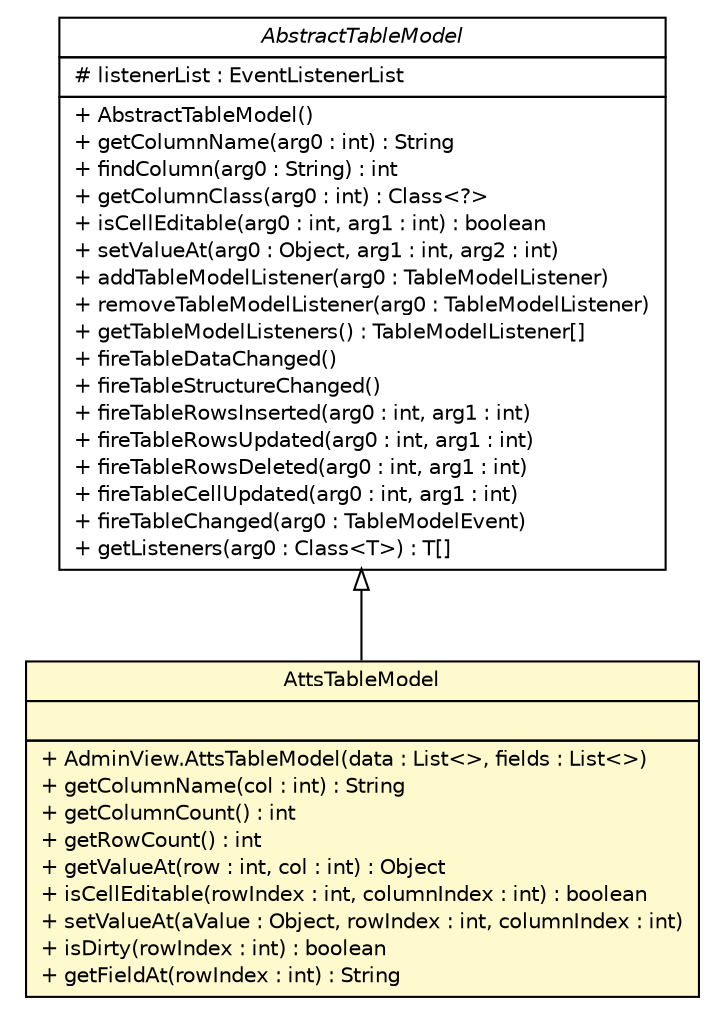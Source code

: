 #!/usr/local/bin/dot
#
# Class diagram 
# Generated by UMLGraph version R5_6 (http://www.umlgraph.org/)
#

digraph G {
	edge [fontname="Helvetica",fontsize=10,labelfontname="Helvetica",labelfontsize=10];
	node [fontname="Helvetica",fontsize=10,shape=plaintext];
	nodesep=0.25;
	ranksep=0.5;
	// sorcer.ssb.tools.plugin.browser.AdminView.AttsTableModel
	c88016 [label=<<table title="sorcer.ssb.tools.plugin.browser.AdminView.AttsTableModel" border="0" cellborder="1" cellspacing="0" cellpadding="2" port="p" bgcolor="lemonChiffon" href="./AdminView.AttsTableModel.html">
		<tr><td><table border="0" cellspacing="0" cellpadding="1">
<tr><td align="center" balign="center"> AttsTableModel </td></tr>
		</table></td></tr>
		<tr><td><table border="0" cellspacing="0" cellpadding="1">
<tr><td align="left" balign="left">  </td></tr>
		</table></td></tr>
		<tr><td><table border="0" cellspacing="0" cellpadding="1">
<tr><td align="left" balign="left"> + AdminView.AttsTableModel(data : List&lt;&gt;, fields : List&lt;&gt;) </td></tr>
<tr><td align="left" balign="left"> + getColumnName(col : int) : String </td></tr>
<tr><td align="left" balign="left"> + getColumnCount() : int </td></tr>
<tr><td align="left" balign="left"> + getRowCount() : int </td></tr>
<tr><td align="left" balign="left"> + getValueAt(row : int, col : int) : Object </td></tr>
<tr><td align="left" balign="left"> + isCellEditable(rowIndex : int, columnIndex : int) : boolean </td></tr>
<tr><td align="left" balign="left"> + setValueAt(aValue : Object, rowIndex : int, columnIndex : int) </td></tr>
<tr><td align="left" balign="left"> + isDirty(rowIndex : int) : boolean </td></tr>
<tr><td align="left" balign="left"> + getFieldAt(rowIndex : int) : String </td></tr>
		</table></td></tr>
		</table>>, URL="./AdminView.AttsTableModel.html", fontname="Helvetica", fontcolor="black", fontsize=10.0];
	//sorcer.ssb.tools.plugin.browser.AdminView.AttsTableModel extends javax.swing.table.AbstractTableModel
	c88084:p -> c88016:p [dir=back,arrowtail=empty];
	// javax.swing.table.AbstractTableModel
	c88084 [label=<<table title="javax.swing.table.AbstractTableModel" border="0" cellborder="1" cellspacing="0" cellpadding="2" port="p" href="http://docs.oracle.com/javase/7/docs/api/javax/swing/table/AbstractTableModel.html">
		<tr><td><table border="0" cellspacing="0" cellpadding="1">
<tr><td align="center" balign="center"><font face="Helvetica-Oblique"> AbstractTableModel </font></td></tr>
		</table></td></tr>
		<tr><td><table border="0" cellspacing="0" cellpadding="1">
<tr><td align="left" balign="left"> # listenerList : EventListenerList </td></tr>
		</table></td></tr>
		<tr><td><table border="0" cellspacing="0" cellpadding="1">
<tr><td align="left" balign="left"> + AbstractTableModel() </td></tr>
<tr><td align="left" balign="left"> + getColumnName(arg0 : int) : String </td></tr>
<tr><td align="left" balign="left"> + findColumn(arg0 : String) : int </td></tr>
<tr><td align="left" balign="left"> + getColumnClass(arg0 : int) : Class&lt;?&gt; </td></tr>
<tr><td align="left" balign="left"> + isCellEditable(arg0 : int, arg1 : int) : boolean </td></tr>
<tr><td align="left" balign="left"> + setValueAt(arg0 : Object, arg1 : int, arg2 : int) </td></tr>
<tr><td align="left" balign="left"> + addTableModelListener(arg0 : TableModelListener) </td></tr>
<tr><td align="left" balign="left"> + removeTableModelListener(arg0 : TableModelListener) </td></tr>
<tr><td align="left" balign="left"> + getTableModelListeners() : TableModelListener[] </td></tr>
<tr><td align="left" balign="left"> + fireTableDataChanged() </td></tr>
<tr><td align="left" balign="left"> + fireTableStructureChanged() </td></tr>
<tr><td align="left" balign="left"> + fireTableRowsInserted(arg0 : int, arg1 : int) </td></tr>
<tr><td align="left" balign="left"> + fireTableRowsUpdated(arg0 : int, arg1 : int) </td></tr>
<tr><td align="left" balign="left"> + fireTableRowsDeleted(arg0 : int, arg1 : int) </td></tr>
<tr><td align="left" balign="left"> + fireTableCellUpdated(arg0 : int, arg1 : int) </td></tr>
<tr><td align="left" balign="left"> + fireTableChanged(arg0 : TableModelEvent) </td></tr>
<tr><td align="left" balign="left"> + getListeners(arg0 : Class&lt;T&gt;) : T[] </td></tr>
		</table></td></tr>
		</table>>, URL="http://docs.oracle.com/javase/7/docs/api/javax/swing/table/AbstractTableModel.html", fontname="Helvetica", fontcolor="black", fontsize=10.0];
}

